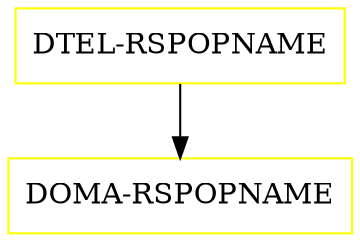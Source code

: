 digraph G {
  "DTEL-RSPOPNAME" [shape=box,color=yellow];
  "DOMA-RSPOPNAME" [shape=box,color=yellow,URL="./DOMA_RSPOPNAME.html"];
  "DTEL-RSPOPNAME" -> "DOMA-RSPOPNAME";
}
